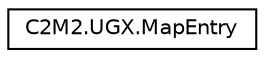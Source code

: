 digraph "Graphical Class Hierarchy"
{
 // LATEX_PDF_SIZE
  edge [fontname="Helvetica",fontsize="10",labelfontname="Helvetica",labelfontsize="10"];
  node [fontname="Helvetica",fontsize="10",shape=record];
  rankdir="LR";
  Node0 [label="C2M2.UGX.MapEntry",height=0.2,width=0.4,color="black", fillcolor="white", style="filled",URL="$d2/d1c/struct_c2_m2_1_1_u_g_x_1_1_map_entry.html",tooltip=" "];
}
